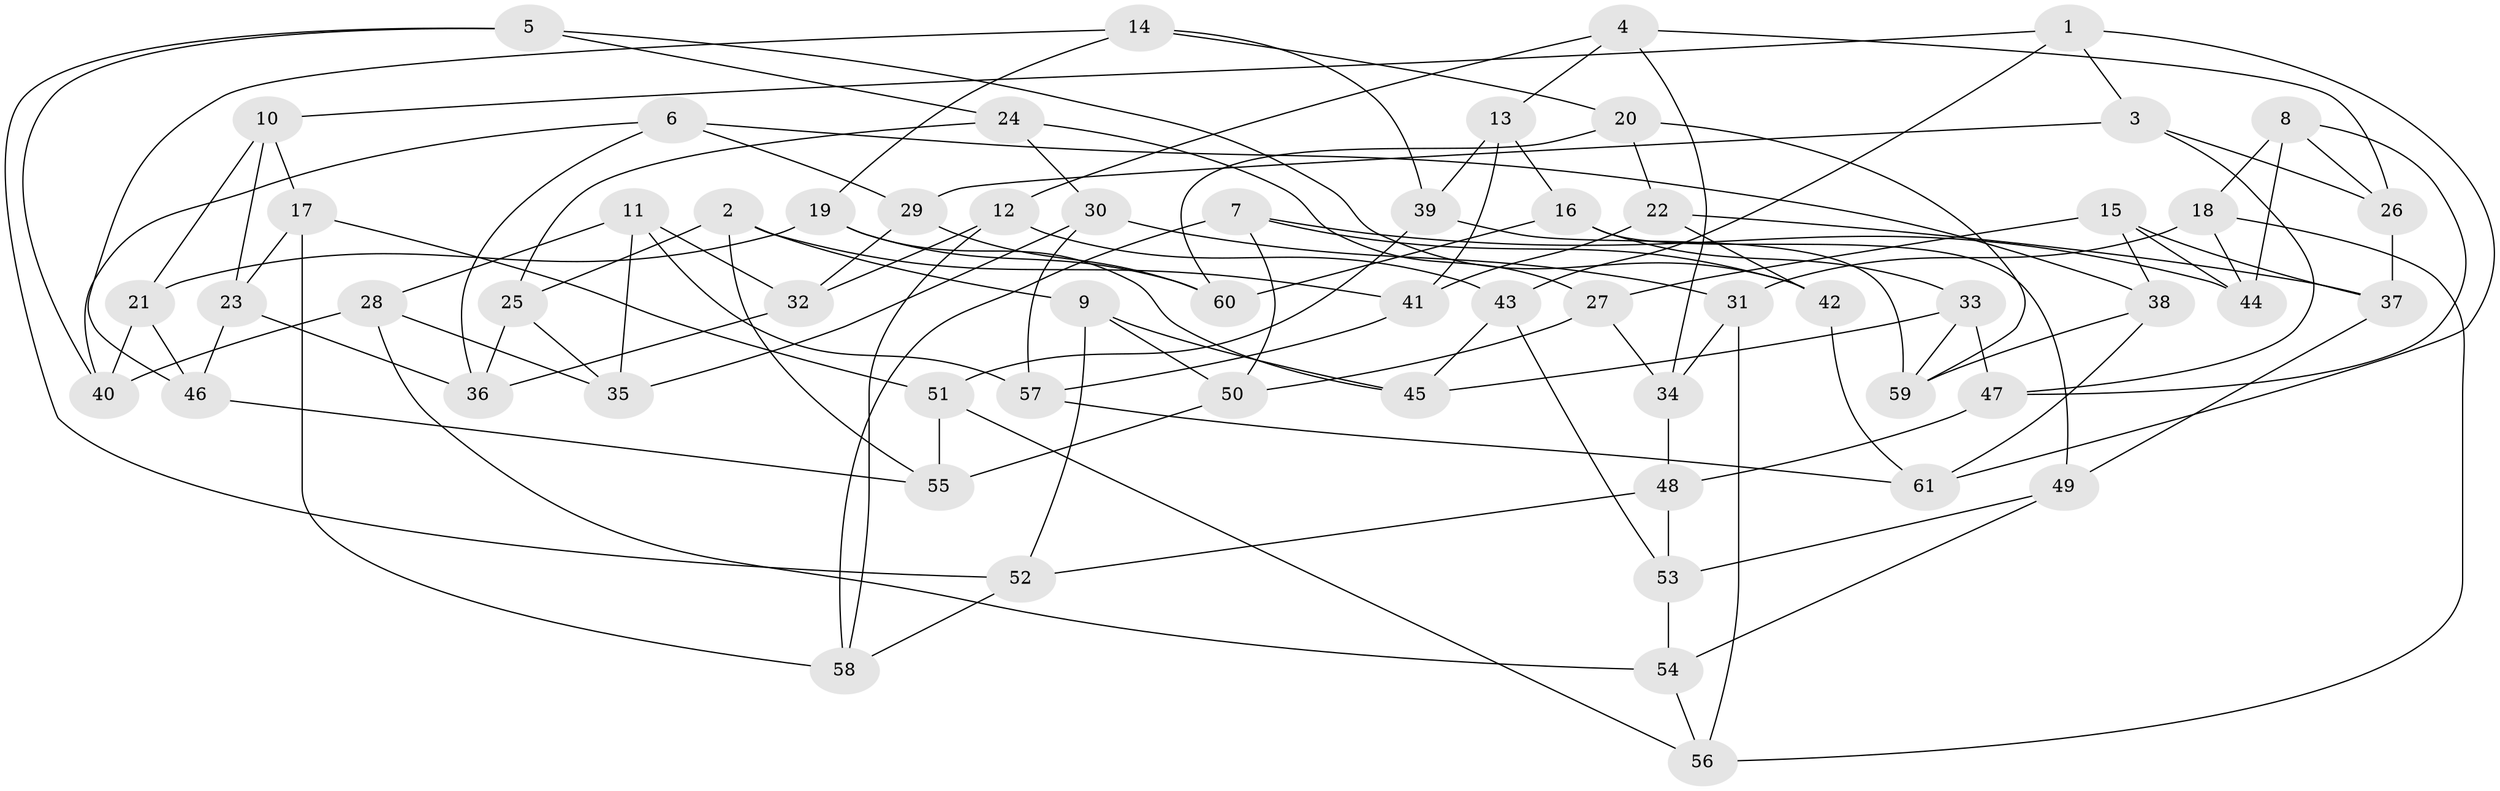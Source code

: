 // coarse degree distribution, {6: 0.25, 11: 0.041666666666666664, 9: 0.041666666666666664, 7: 0.125, 5: 0.125, 4: 0.2916666666666667, 10: 0.041666666666666664, 8: 0.08333333333333333}
// Generated by graph-tools (version 1.1) at 2025/20/03/04/25 18:20:50]
// undirected, 61 vertices, 122 edges
graph export_dot {
graph [start="1"]
  node [color=gray90,style=filled];
  1;
  2;
  3;
  4;
  5;
  6;
  7;
  8;
  9;
  10;
  11;
  12;
  13;
  14;
  15;
  16;
  17;
  18;
  19;
  20;
  21;
  22;
  23;
  24;
  25;
  26;
  27;
  28;
  29;
  30;
  31;
  32;
  33;
  34;
  35;
  36;
  37;
  38;
  39;
  40;
  41;
  42;
  43;
  44;
  45;
  46;
  47;
  48;
  49;
  50;
  51;
  52;
  53;
  54;
  55;
  56;
  57;
  58;
  59;
  60;
  61;
  1 -- 10;
  1 -- 61;
  1 -- 3;
  1 -- 43;
  2 -- 55;
  2 -- 41;
  2 -- 9;
  2 -- 25;
  3 -- 29;
  3 -- 47;
  3 -- 26;
  4 -- 26;
  4 -- 13;
  4 -- 34;
  4 -- 12;
  5 -- 42;
  5 -- 40;
  5 -- 24;
  5 -- 52;
  6 -- 40;
  6 -- 38;
  6 -- 36;
  6 -- 29;
  7 -- 42;
  7 -- 58;
  7 -- 44;
  7 -- 50;
  8 -- 44;
  8 -- 18;
  8 -- 26;
  8 -- 47;
  9 -- 50;
  9 -- 45;
  9 -- 52;
  10 -- 21;
  10 -- 23;
  10 -- 17;
  11 -- 28;
  11 -- 57;
  11 -- 32;
  11 -- 35;
  12 -- 58;
  12 -- 43;
  12 -- 32;
  13 -- 39;
  13 -- 16;
  13 -- 41;
  14 -- 19;
  14 -- 39;
  14 -- 20;
  14 -- 46;
  15 -- 27;
  15 -- 44;
  15 -- 37;
  15 -- 38;
  16 -- 60;
  16 -- 49;
  16 -- 33;
  17 -- 23;
  17 -- 58;
  17 -- 51;
  18 -- 31;
  18 -- 56;
  18 -- 44;
  19 -- 21;
  19 -- 45;
  19 -- 60;
  20 -- 59;
  20 -- 22;
  20 -- 60;
  21 -- 40;
  21 -- 46;
  22 -- 41;
  22 -- 37;
  22 -- 42;
  23 -- 36;
  23 -- 46;
  24 -- 27;
  24 -- 25;
  24 -- 30;
  25 -- 35;
  25 -- 36;
  26 -- 37;
  27 -- 34;
  27 -- 50;
  28 -- 35;
  28 -- 40;
  28 -- 54;
  29 -- 32;
  29 -- 60;
  30 -- 57;
  30 -- 31;
  30 -- 35;
  31 -- 56;
  31 -- 34;
  32 -- 36;
  33 -- 47;
  33 -- 45;
  33 -- 59;
  34 -- 48;
  37 -- 49;
  38 -- 61;
  38 -- 59;
  39 -- 51;
  39 -- 59;
  41 -- 57;
  42 -- 61;
  43 -- 45;
  43 -- 53;
  46 -- 55;
  47 -- 48;
  48 -- 53;
  48 -- 52;
  49 -- 54;
  49 -- 53;
  50 -- 55;
  51 -- 56;
  51 -- 55;
  52 -- 58;
  53 -- 54;
  54 -- 56;
  57 -- 61;
}
